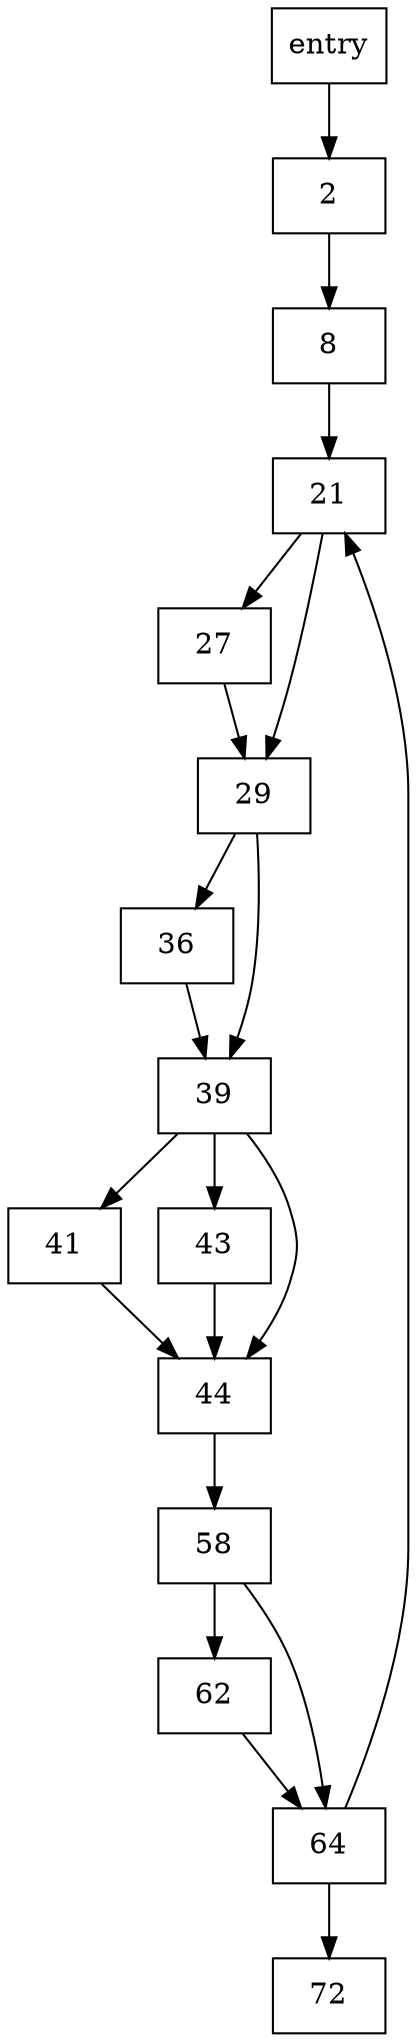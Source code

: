 digraph {
  node [shape=box];
  entry;
  "2";
  "8";
  "21";
  "27";
  "29";
  "36";
  "39";
  "41";
  "43";
  "44";
  "58";
  "62";
  "64";
  "72";
  entry -> "2";
  "2" -> "8";
  "8" -> "21";
  "21" -> "27";
  "21" -> "29";
  "27" -> "29";
   "29" -> "36";
   "29" -> "39";
   "36" -> "39";
   "39" -> "41";
   "39" -> "43";
   "39" -> "44";
   "41" -> "44";
   "43" -> "44";
   "44" -> "58";
   "58" -> "62";
   "58" -> "64";
   "62" -> "64";
   "64" -> "21";
   "64" -> "72";
  "72";
}